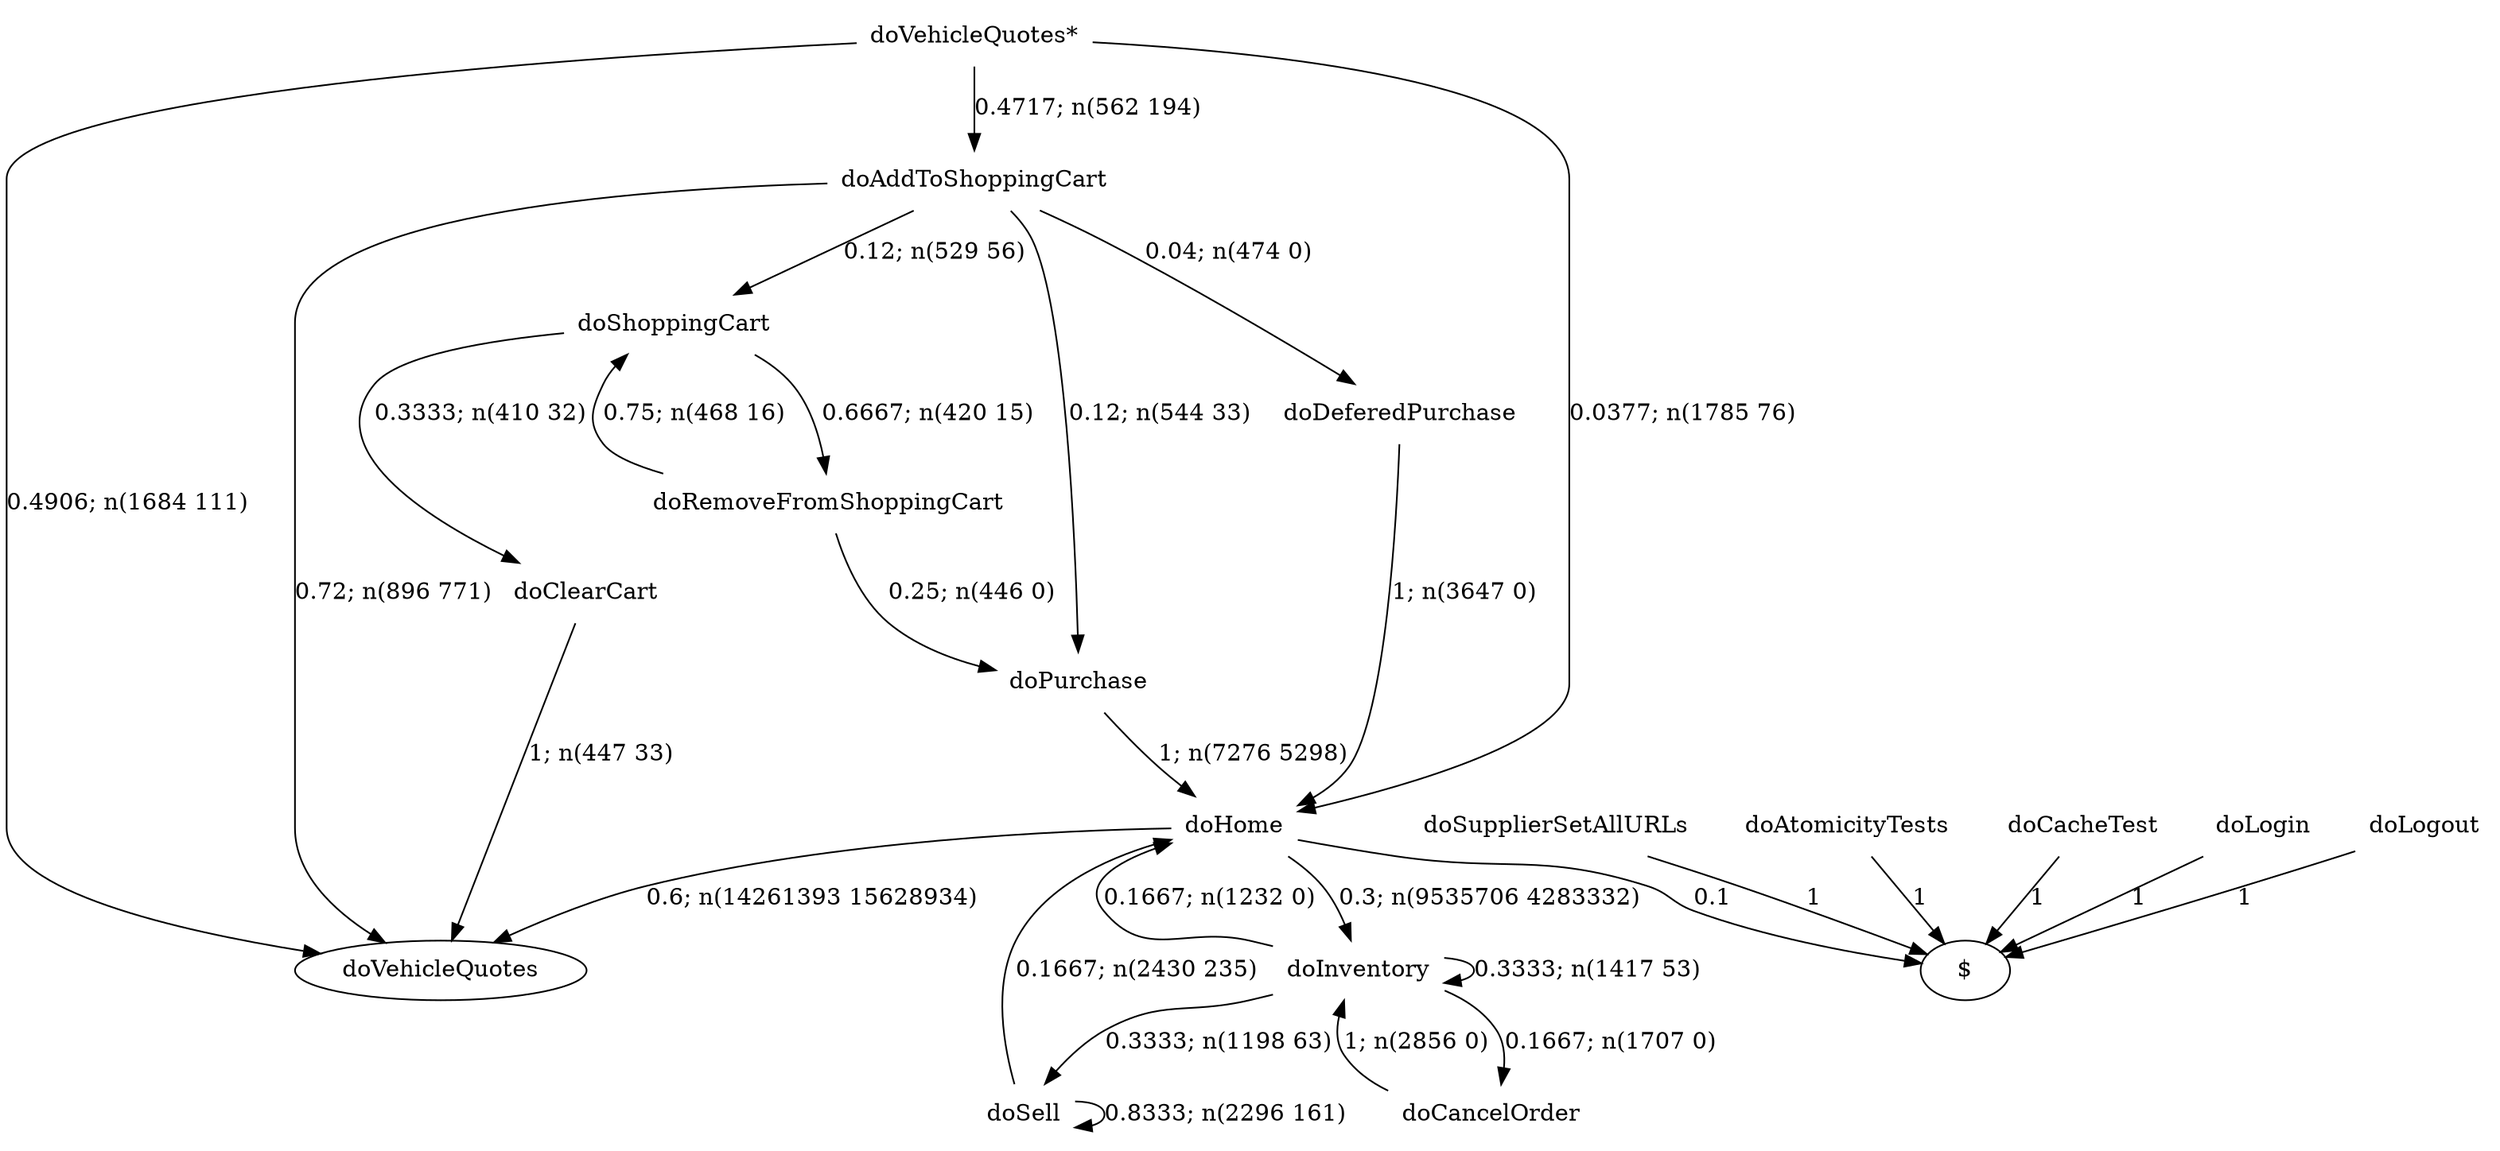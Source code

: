 digraph G {"doVehicleQuotes*" [label="doVehicleQuotes*",shape=none];"doSupplierSetAllURLs" [label="doSupplierSetAllURLs",shape=none];"doAtomicityTests" [label="doAtomicityTests",shape=none];"doCacheTest" [label="doCacheTest",shape=none];"doLogin" [label="doLogin",shape=none];"doAddToShoppingCart" [label="doAddToShoppingCart",shape=none];"doDeferedPurchase" [label="doDeferedPurchase",shape=none];"doHome" [label="doHome",shape=none];"doShoppingCart" [label="doShoppingCart",shape=none];"doClearCart" [label="doClearCart",shape=none];"doPurchase" [label="doPurchase",shape=none];"doInventory" [label="doInventory",shape=none];"doSell" [label="doSell",shape=none];"doLogout" [label="doLogout",shape=none];"doCancelOrder" [label="doCancelOrder",shape=none];"doRemoveFromShoppingCart" [label="doRemoveFromShoppingCart",shape=none];"doVehicleQuotes*"->"doVehicleQuotes" [style=solid,label="0.4906; n(1684 111)"];"doVehicleQuotes*"->"doAddToShoppingCart" [style=solid,label="0.4717; n(562 194)"];"doVehicleQuotes*"->"doHome" [style=solid,label="0.0377; n(1785 76)"];"doSupplierSetAllURLs"->"$" [style=solid,label="1"];"doAtomicityTests"->"$" [style=solid,label="1"];"doCacheTest"->"$" [style=solid,label="1"];"doLogin"->"$" [style=solid,label="1"];"doAddToShoppingCart"->"doVehicleQuotes" [style=solid,label="0.72; n(896 771)"];"doAddToShoppingCart"->"doDeferedPurchase" [style=solid,label="0.04; n(474 0)"];"doAddToShoppingCart"->"doShoppingCart" [style=solid,label="0.12; n(529 56)"];"doAddToShoppingCart"->"doPurchase" [style=solid,label="0.12; n(544 33)"];"doDeferedPurchase"->"doHome" [style=solid,label="1; n(3647 0)"];"doHome"->"doVehicleQuotes" [style=solid,label="0.6; n(14261393 15628934)"];"doHome"->"doInventory" [style=solid,label="0.3; n(9535706 4283332)"];"doHome"->"$" [style=solid,label="0.1"];"doShoppingCart"->"doClearCart" [style=solid,label="0.3333; n(410 32)"];"doShoppingCart"->"doRemoveFromShoppingCart" [style=solid,label="0.6667; n(420 15)"];"doClearCart"->"doVehicleQuotes" [style=solid,label="1; n(447 33)"];"doPurchase"->"doHome" [style=solid,label="1; n(7276 5298)"];"doInventory"->"doHome" [style=solid,label="0.1667; n(1232 0)"];"doInventory"->"doInventory" [style=solid,label="0.3333; n(1417 53)"];"doInventory"->"doSell" [style=solid,label="0.3333; n(1198 63)"];"doInventory"->"doCancelOrder" [style=solid,label="0.1667; n(1707 0)"];"doSell"->"doHome" [style=solid,label="0.1667; n(2430 235)"];"doSell"->"doSell" [style=solid,label="0.8333; n(2296 161)"];"doLogout"->"$" [style=solid,label="1"];"doCancelOrder"->"doInventory" [style=solid,label="1; n(2856 0)"];"doRemoveFromShoppingCart"->"doShoppingCart" [style=solid,label="0.75; n(468 16)"];"doRemoveFromShoppingCart"->"doPurchase" [style=solid,label="0.25; n(446 0)"];}